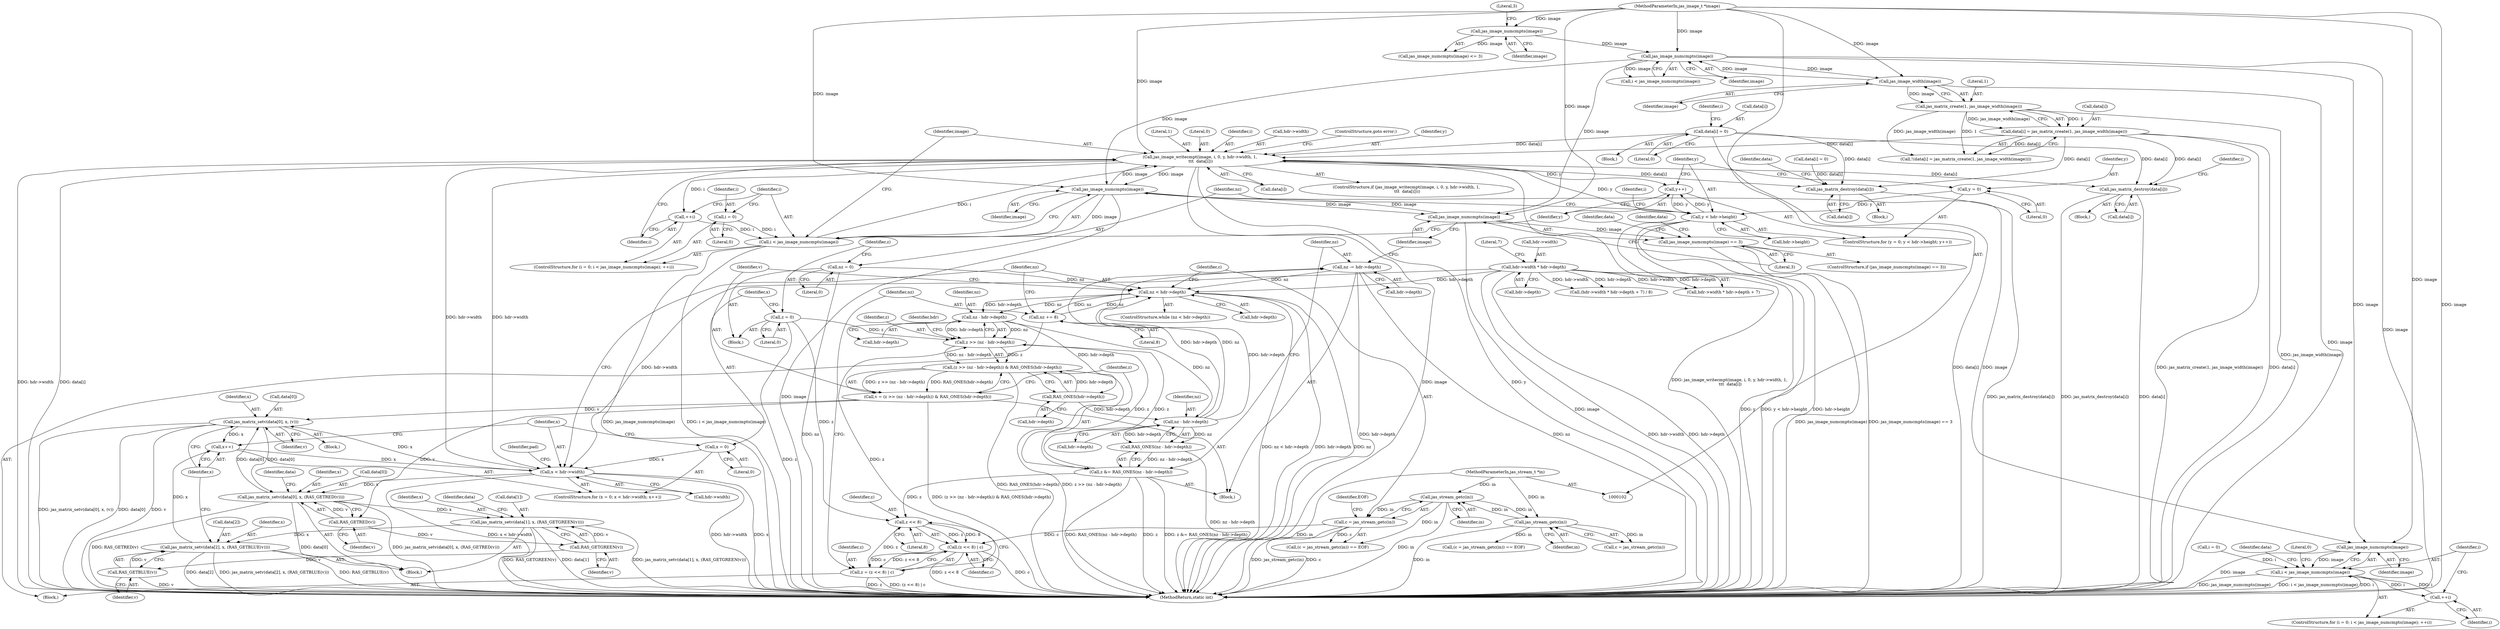 digraph "0_jasper_411a4068f8c464e883358bf403a3e25158863823_0@API" {
"1000321" [label="(Call,jas_image_writecmpt(image, i, 0, y, hdr->width, 1,\n \t\t\t  data[i]))"];
"1000315" [label="(Call,jas_image_numcmpts(image))"];
"1000264" [label="(Call,jas_image_numcmpts(image))"];
"1000146" [label="(Call,jas_image_numcmpts(image))"];
"1000159" [label="(Call,jas_image_width(image))"];
"1000106" [label="(MethodParameterIn,jas_image_t *image)"];
"1000122" [label="(Call,jas_image_numcmpts(image))"];
"1000321" [label="(Call,jas_image_writecmpt(image, i, 0, y, hdr->width, 1,\n \t\t\t  data[i]))"];
"1000313" [label="(Call,i < jas_image_numcmpts(image))"];
"1000317" [label="(Call,++i)"];
"1000310" [label="(Call,i = 0)"];
"1000183" [label="(Call,y < hdr->height)"];
"1000188" [label="(Call,y++)"];
"1000180" [label="(Call,y = 0)"];
"1000201" [label="(Call,x < hdr->width)"];
"1000206" [label="(Call,x++)"];
"1000282" [label="(Call,jas_matrix_setv(data[2], x, (RAS_GETBLUE(v))))"];
"1000275" [label="(Call,jas_matrix_setv(data[1], x, (RAS_GETGREEN(v))))"];
"1000268" [label="(Call,jas_matrix_setv(data[0], x, (RAS_GETRED(v))))"];
"1000291" [label="(Call,jas_matrix_setv(data[0], x, (v)))"];
"1000235" [label="(Call,v = (z >> (nz - hdr->depth)) & RAS_ONES(hdr->depth))"];
"1000237" [label="(Call,(z >> (nz - hdr->depth)) & RAS_ONES(hdr->depth))"];
"1000238" [label="(Call,z >> (nz - hdr->depth))"];
"1000225" [label="(Call,z = (z << 8) | c)"];
"1000227" [label="(Call,(z << 8) | c)"];
"1000228" [label="(Call,z << 8)"];
"1000194" [label="(Call,z = 0)"];
"1000249" [label="(Call,z &= RAS_ONES(nz - hdr->depth))"];
"1000251" [label="(Call,RAS_ONES(nz - hdr->depth))"];
"1000252" [label="(Call,nz - hdr->depth)"];
"1000240" [label="(Call,nz - hdr->depth)"];
"1000210" [label="(Call,nz < hdr->depth)"];
"1000232" [label="(Call,nz += 8)"];
"1000257" [label="(Call,nz -= hdr->depth)"];
"1000191" [label="(Call,nz = 0)"];
"1000170" [label="(Call,hdr->width * hdr->depth)"];
"1000245" [label="(Call,RAS_ONES(hdr->depth))"];
"1000218" [label="(Call,c = jas_stream_getc(in))"];
"1000220" [label="(Call,jas_stream_getc(in))"];
"1000304" [label="(Call,jas_stream_getc(in))"];
"1000103" [label="(MethodParameterIn,jas_stream_t *in)"];
"1000273" [label="(Call,RAS_GETRED(v))"];
"1000280" [label="(Call,RAS_GETGREEN(v))"];
"1000287" [label="(Call,RAS_GETBLUE(v))"];
"1000198" [label="(Call,x = 0)"];
"1000153" [label="(Call,data[i] = jas_matrix_create(1, jas_image_width(image)))"];
"1000157" [label="(Call,jas_matrix_create(1, jas_image_width(image)))"];
"1000135" [label="(Call,data[i] = 0)"];
"1000263" [label="(Call,jas_image_numcmpts(image) == 3)"];
"1000341" [label="(Call,jas_image_numcmpts(image))"];
"1000339" [label="(Call,i < jas_image_numcmpts(image))"];
"1000343" [label="(Call,++i)"];
"1000346" [label="(Call,jas_matrix_destroy(data[i]))"];
"1000373" [label="(Call,jas_matrix_destroy(data[i]))"];
"1000283" [label="(Call,data[2])"];
"1000227" [label="(Call,(z << 8) | c)"];
"1000133" [label="(Identifier,i)"];
"1000124" [label="(Literal,3)"];
"1000177" [label="(Literal,7)"];
"1000241" [label="(Identifier,nz)"];
"1000226" [label="(Identifier,z)"];
"1000275" [label="(Call,jas_matrix_setv(data[1], x, (RAS_GETGREEN(v))))"];
"1000279" [label="(Identifier,x)"];
"1000277" [label="(Identifier,data)"];
"1000134" [label="(Block,)"];
"1000252" [label="(Call,nz - hdr->depth)"];
"1000203" [label="(Call,hdr->width)"];
"1000264" [label="(Call,jas_image_numcmpts(image))"];
"1000257" [label="(Call,nz -= hdr->depth)"];
"1000335" [label="(ControlStructure,for (i = 0; i < jas_image_numcmpts(image); ++i))"];
"1000250" [label="(Identifier,z)"];
"1000272" [label="(Identifier,x)"];
"1000183" [label="(Call,y < hdr->height)"];
"1000201" [label="(Call,x < hdr->width)"];
"1000302" [label="(Call,c = jas_stream_getc(in))"];
"1000233" [label="(Identifier,nz)"];
"1000301" [label="(Call,(c = jas_stream_getc(in)) == EOF)"];
"1000135" [label="(Call,data[i] = 0)"];
"1000139" [label="(Literal,0)"];
"1000298" [label="(Identifier,pad)"];
"1000180" [label="(Call,y = 0)"];
"1000312" [label="(Literal,0)"];
"1000268" [label="(Call,jas_matrix_setv(data[0], x, (RAS_GETRED(v))))"];
"1000325" [label="(Identifier,y)"];
"1000225" [label="(Call,z = (z << 8) | c)"];
"1000188" [label="(Call,y++)"];
"1000246" [label="(Call,hdr->depth)"];
"1000179" [label="(ControlStructure,for (y = 0; y < hdr->height; y++))"];
"1000322" [label="(Identifier,image)"];
"1000181" [label="(Identifier,y)"];
"1000316" [label="(Identifier,image)"];
"1000222" [label="(Identifier,EOF)"];
"1000270" [label="(Identifier,data)"];
"1000185" [label="(Call,hdr->height)"];
"1000339" [label="(Call,i < jas_image_numcmpts(image))"];
"1000199" [label="(Identifier,x)"];
"1000209" [label="(ControlStructure,while (nz < hdr->depth))"];
"1000258" [label="(Identifier,nz)"];
"1000330" [label="(Call,data[i])"];
"1000194" [label="(Call,z = 0)"];
"1000336" [label="(Call,i = 0)"];
"1000265" [label="(Identifier,image)"];
"1000366" [label="(Identifier,i)"];
"1000329" [label="(Literal,1)"];
"1000168" [label="(Call,(hdr->width * hdr->depth + 7) / 8)"];
"1000324" [label="(Literal,0)"];
"1000123" [label="(Identifier,image)"];
"1000286" [label="(Identifier,x)"];
"1000152" [label="(Call,!(data[i] = jas_matrix_create(1, jas_image_width(image))))"];
"1000253" [label="(Identifier,nz)"];
"1000212" [label="(Call,hdr->depth)"];
"1000230" [label="(Literal,8)"];
"1000159" [label="(Call,jas_image_width(image))"];
"1000198" [label="(Call,x = 0)"];
"1000191" [label="(Call,nz = 0)"];
"1000217" [label="(Call,(c = jas_stream_getc(in)) == EOF)"];
"1000157" [label="(Call,jas_matrix_create(1, jas_image_width(image)))"];
"1000341" [label="(Call,jas_image_numcmpts(image))"];
"1000144" [label="(Call,i < jas_image_numcmpts(image))"];
"1000229" [label="(Identifier,z)"];
"1000345" [label="(Block,)"];
"1000259" [label="(Call,hdr->depth)"];
"1000189" [label="(Identifier,y)"];
"1000235" [label="(Call,v = (z >> (nz - hdr->depth)) & RAS_ONES(hdr->depth))"];
"1000323" [label="(Identifier,i)"];
"1000326" [label="(Call,hdr->width)"];
"1000284" [label="(Identifier,data)"];
"1000245" [label="(Call,RAS_ONES(hdr->depth))"];
"1000282" [label="(Call,jas_matrix_setv(data[2], x, (RAS_GETBLUE(v))))"];
"1000242" [label="(Call,hdr->depth)"];
"1000352" [label="(Identifier,data)"];
"1000228" [label="(Call,z << 8)"];
"1000153" [label="(Call,data[i] = jas_matrix_create(1, jas_image_width(image)))"];
"1000350" [label="(Call,data[i] = 0)"];
"1000287" [label="(Call,RAS_GETBLUE(v))"];
"1000232" [label="(Call,nz += 8)"];
"1000154" [label="(Call,data[i])"];
"1000334" [label="(ControlStructure,goto error;)"];
"1000305" [label="(Identifier,in)"];
"1000169" [label="(Call,hdr->width * hdr->depth + 7)"];
"1000263" [label="(Call,jas_image_numcmpts(image) == 3)"];
"1000190" [label="(Block,)"];
"1000267" [label="(Block,)"];
"1000254" [label="(Call,hdr->depth)"];
"1000291" [label="(Call,jas_matrix_setv(data[0], x, (v)))"];
"1000200" [label="(Literal,0)"];
"1000184" [label="(Identifier,y)"];
"1000309" [label="(ControlStructure,for (i = 0; i < jas_image_numcmpts(image); ++i))"];
"1000195" [label="(Identifier,z)"];
"1000342" [label="(Identifier,image)"];
"1000343" [label="(Call,++i)"];
"1000314" [label="(Identifier,i)"];
"1000380" [label="(MethodReturn,static int)"];
"1000337" [label="(Identifier,i)"];
"1000292" [label="(Call,data[0])"];
"1000269" [label="(Call,data[0])"];
"1000315" [label="(Call,jas_image_numcmpts(image))"];
"1000266" [label="(Literal,3)"];
"1000211" [label="(Identifier,nz)"];
"1000240" [label="(Call,nz - hdr->depth)"];
"1000234" [label="(Literal,8)"];
"1000344" [label="(Identifier,i)"];
"1000197" [label="(ControlStructure,for (x = 0; x < hdr->width; x++))"];
"1000374" [label="(Call,data[i])"];
"1000318" [label="(Identifier,i)"];
"1000170" [label="(Call,hdr->width * hdr->depth)"];
"1000146" [label="(Call,jas_image_numcmpts(image))"];
"1000121" [label="(Call,jas_image_numcmpts(image) <= 3)"];
"1000290" [label="(Block,)"];
"1000346" [label="(Call,jas_matrix_destroy(data[i]))"];
"1000196" [label="(Literal,0)"];
"1000158" [label="(Literal,1)"];
"1000238" [label="(Call,z >> (nz - hdr->depth))"];
"1000293" [label="(Identifier,data)"];
"1000304" [label="(Call,jas_stream_getc(in))"];
"1000122" [label="(Call,jas_image_numcmpts(image))"];
"1000147" [label="(Identifier,image)"];
"1000193" [label="(Literal,0)"];
"1000276" [label="(Call,data[1])"];
"1000207" [label="(Identifier,x)"];
"1000320" [label="(ControlStructure,if (jas_image_writecmpt(image, i, 0, y, hdr->width, 1,\n \t\t\t  data[i])))"];
"1000262" [label="(ControlStructure,if (jas_image_numcmpts(image) == 3))"];
"1000347" [label="(Call,data[i])"];
"1000288" [label="(Identifier,v)"];
"1000192" [label="(Identifier,nz)"];
"1000239" [label="(Identifier,z)"];
"1000280" [label="(Call,RAS_GETGREEN(v))"];
"1000348" [label="(Identifier,data)"];
"1000321" [label="(Call,jas_image_writecmpt(image, i, 0, y, hdr->width, 1,\n \t\t\t  data[i]))"];
"1000372" [label="(Block,)"];
"1000220" [label="(Call,jas_stream_getc(in))"];
"1000313" [label="(Call,i < jas_image_numcmpts(image))"];
"1000218" [label="(Call,c = jas_stream_getc(in))"];
"1000210" [label="(Call,nz < hdr->depth)"];
"1000295" [label="(Identifier,x)"];
"1000296" [label="(Identifier,v)"];
"1000247" [label="(Identifier,hdr)"];
"1000182" [label="(Literal,0)"];
"1000174" [label="(Call,hdr->depth)"];
"1000251" [label="(Call,RAS_ONES(nz - hdr->depth))"];
"1000219" [label="(Identifier,c)"];
"1000171" [label="(Call,hdr->width)"];
"1000311" [label="(Identifier,i)"];
"1000281" [label="(Identifier,v)"];
"1000236" [label="(Identifier,v)"];
"1000249" [label="(Call,z &= RAS_ONES(nz - hdr->depth))"];
"1000103" [label="(MethodParameterIn,jas_stream_t *in)"];
"1000106" [label="(MethodParameterIn,jas_image_t *image)"];
"1000273" [label="(Call,RAS_GETRED(v))"];
"1000356" [label="(Literal,0)"];
"1000231" [label="(Identifier,c)"];
"1000221" [label="(Identifier,in)"];
"1000373" [label="(Call,jas_matrix_destroy(data[i]))"];
"1000215" [label="(Block,)"];
"1000237" [label="(Call,(z >> (nz - hdr->depth)) & RAS_ONES(hdr->depth))"];
"1000206" [label="(Call,x++)"];
"1000340" [label="(Identifier,i)"];
"1000317" [label="(Call,++i)"];
"1000208" [label="(Block,)"];
"1000160" [label="(Identifier,image)"];
"1000202" [label="(Identifier,x)"];
"1000274" [label="(Identifier,v)"];
"1000310" [label="(Call,i = 0)"];
"1000136" [label="(Call,data[i])"];
"1000321" -> "1000320"  [label="AST: "];
"1000321" -> "1000330"  [label="CFG: "];
"1000322" -> "1000321"  [label="AST: "];
"1000323" -> "1000321"  [label="AST: "];
"1000324" -> "1000321"  [label="AST: "];
"1000325" -> "1000321"  [label="AST: "];
"1000326" -> "1000321"  [label="AST: "];
"1000329" -> "1000321"  [label="AST: "];
"1000330" -> "1000321"  [label="AST: "];
"1000334" -> "1000321"  [label="CFG: "];
"1000318" -> "1000321"  [label="CFG: "];
"1000321" -> "1000380"  [label="DDG: hdr->width"];
"1000321" -> "1000380"  [label="DDG: data[i]"];
"1000321" -> "1000380"  [label="DDG: image"];
"1000321" -> "1000380"  [label="DDG: y"];
"1000321" -> "1000380"  [label="DDG: jas_image_writecmpt(image, i, 0, y, hdr->width, 1,\n \t\t\t  data[i])"];
"1000321" -> "1000188"  [label="DDG: y"];
"1000321" -> "1000201"  [label="DDG: hdr->width"];
"1000321" -> "1000315"  [label="DDG: image"];
"1000321" -> "1000317"  [label="DDG: i"];
"1000315" -> "1000321"  [label="DDG: image"];
"1000106" -> "1000321"  [label="DDG: image"];
"1000313" -> "1000321"  [label="DDG: i"];
"1000183" -> "1000321"  [label="DDG: y"];
"1000201" -> "1000321"  [label="DDG: hdr->width"];
"1000153" -> "1000321"  [label="DDG: data[i]"];
"1000135" -> "1000321"  [label="DDG: data[i]"];
"1000321" -> "1000346"  [label="DDG: data[i]"];
"1000321" -> "1000373"  [label="DDG: data[i]"];
"1000315" -> "1000313"  [label="AST: "];
"1000315" -> "1000316"  [label="CFG: "];
"1000316" -> "1000315"  [label="AST: "];
"1000313" -> "1000315"  [label="CFG: "];
"1000315" -> "1000380"  [label="DDG: image"];
"1000315" -> "1000264"  [label="DDG: image"];
"1000315" -> "1000313"  [label="DDG: image"];
"1000264" -> "1000315"  [label="DDG: image"];
"1000146" -> "1000315"  [label="DDG: image"];
"1000106" -> "1000315"  [label="DDG: image"];
"1000315" -> "1000341"  [label="DDG: image"];
"1000264" -> "1000263"  [label="AST: "];
"1000264" -> "1000265"  [label="CFG: "];
"1000265" -> "1000264"  [label="AST: "];
"1000266" -> "1000264"  [label="CFG: "];
"1000264" -> "1000380"  [label="DDG: image"];
"1000264" -> "1000263"  [label="DDG: image"];
"1000146" -> "1000264"  [label="DDG: image"];
"1000106" -> "1000264"  [label="DDG: image"];
"1000146" -> "1000144"  [label="AST: "];
"1000146" -> "1000147"  [label="CFG: "];
"1000147" -> "1000146"  [label="AST: "];
"1000144" -> "1000146"  [label="CFG: "];
"1000146" -> "1000380"  [label="DDG: image"];
"1000146" -> "1000144"  [label="DDG: image"];
"1000159" -> "1000146"  [label="DDG: image"];
"1000122" -> "1000146"  [label="DDG: image"];
"1000106" -> "1000146"  [label="DDG: image"];
"1000146" -> "1000159"  [label="DDG: image"];
"1000146" -> "1000341"  [label="DDG: image"];
"1000159" -> "1000157"  [label="AST: "];
"1000159" -> "1000160"  [label="CFG: "];
"1000160" -> "1000159"  [label="AST: "];
"1000157" -> "1000159"  [label="CFG: "];
"1000159" -> "1000380"  [label="DDG: image"];
"1000159" -> "1000157"  [label="DDG: image"];
"1000106" -> "1000159"  [label="DDG: image"];
"1000106" -> "1000102"  [label="AST: "];
"1000106" -> "1000380"  [label="DDG: image"];
"1000106" -> "1000122"  [label="DDG: image"];
"1000106" -> "1000341"  [label="DDG: image"];
"1000122" -> "1000121"  [label="AST: "];
"1000122" -> "1000123"  [label="CFG: "];
"1000123" -> "1000122"  [label="AST: "];
"1000124" -> "1000122"  [label="CFG: "];
"1000122" -> "1000121"  [label="DDG: image"];
"1000313" -> "1000309"  [label="AST: "];
"1000314" -> "1000313"  [label="AST: "];
"1000322" -> "1000313"  [label="CFG: "];
"1000189" -> "1000313"  [label="CFG: "];
"1000313" -> "1000380"  [label="DDG: jas_image_numcmpts(image)"];
"1000313" -> "1000380"  [label="DDG: i < jas_image_numcmpts(image)"];
"1000317" -> "1000313"  [label="DDG: i"];
"1000310" -> "1000313"  [label="DDG: i"];
"1000317" -> "1000309"  [label="AST: "];
"1000317" -> "1000318"  [label="CFG: "];
"1000318" -> "1000317"  [label="AST: "];
"1000314" -> "1000317"  [label="CFG: "];
"1000310" -> "1000309"  [label="AST: "];
"1000310" -> "1000312"  [label="CFG: "];
"1000311" -> "1000310"  [label="AST: "];
"1000312" -> "1000310"  [label="AST: "];
"1000314" -> "1000310"  [label="CFG: "];
"1000183" -> "1000179"  [label="AST: "];
"1000183" -> "1000185"  [label="CFG: "];
"1000184" -> "1000183"  [label="AST: "];
"1000185" -> "1000183"  [label="AST: "];
"1000192" -> "1000183"  [label="CFG: "];
"1000337" -> "1000183"  [label="CFG: "];
"1000183" -> "1000380"  [label="DDG: hdr->height"];
"1000183" -> "1000380"  [label="DDG: y"];
"1000183" -> "1000380"  [label="DDG: y < hdr->height"];
"1000188" -> "1000183"  [label="DDG: y"];
"1000180" -> "1000183"  [label="DDG: y"];
"1000183" -> "1000188"  [label="DDG: y"];
"1000188" -> "1000179"  [label="AST: "];
"1000188" -> "1000189"  [label="CFG: "];
"1000189" -> "1000188"  [label="AST: "];
"1000184" -> "1000188"  [label="CFG: "];
"1000180" -> "1000179"  [label="AST: "];
"1000180" -> "1000182"  [label="CFG: "];
"1000181" -> "1000180"  [label="AST: "];
"1000182" -> "1000180"  [label="AST: "];
"1000184" -> "1000180"  [label="CFG: "];
"1000201" -> "1000197"  [label="AST: "];
"1000201" -> "1000203"  [label="CFG: "];
"1000202" -> "1000201"  [label="AST: "];
"1000203" -> "1000201"  [label="AST: "];
"1000211" -> "1000201"  [label="CFG: "];
"1000298" -> "1000201"  [label="CFG: "];
"1000201" -> "1000380"  [label="DDG: x < hdr->width"];
"1000201" -> "1000380"  [label="DDG: hdr->width"];
"1000201" -> "1000380"  [label="DDG: x"];
"1000206" -> "1000201"  [label="DDG: x"];
"1000198" -> "1000201"  [label="DDG: x"];
"1000170" -> "1000201"  [label="DDG: hdr->width"];
"1000201" -> "1000268"  [label="DDG: x"];
"1000201" -> "1000291"  [label="DDG: x"];
"1000206" -> "1000197"  [label="AST: "];
"1000206" -> "1000207"  [label="CFG: "];
"1000207" -> "1000206"  [label="AST: "];
"1000202" -> "1000206"  [label="CFG: "];
"1000282" -> "1000206"  [label="DDG: x"];
"1000291" -> "1000206"  [label="DDG: x"];
"1000282" -> "1000267"  [label="AST: "];
"1000282" -> "1000287"  [label="CFG: "];
"1000283" -> "1000282"  [label="AST: "];
"1000286" -> "1000282"  [label="AST: "];
"1000287" -> "1000282"  [label="AST: "];
"1000207" -> "1000282"  [label="CFG: "];
"1000282" -> "1000380"  [label="DDG: jas_matrix_setv(data[2], x, (RAS_GETBLUE(v)))"];
"1000282" -> "1000380"  [label="DDG: RAS_GETBLUE(v)"];
"1000282" -> "1000380"  [label="DDG: data[2]"];
"1000275" -> "1000282"  [label="DDG: x"];
"1000287" -> "1000282"  [label="DDG: v"];
"1000275" -> "1000267"  [label="AST: "];
"1000275" -> "1000280"  [label="CFG: "];
"1000276" -> "1000275"  [label="AST: "];
"1000279" -> "1000275"  [label="AST: "];
"1000280" -> "1000275"  [label="AST: "];
"1000284" -> "1000275"  [label="CFG: "];
"1000275" -> "1000380"  [label="DDG: jas_matrix_setv(data[1], x, (RAS_GETGREEN(v)))"];
"1000275" -> "1000380"  [label="DDG: RAS_GETGREEN(v)"];
"1000275" -> "1000380"  [label="DDG: data[1]"];
"1000268" -> "1000275"  [label="DDG: x"];
"1000280" -> "1000275"  [label="DDG: v"];
"1000268" -> "1000267"  [label="AST: "];
"1000268" -> "1000273"  [label="CFG: "];
"1000269" -> "1000268"  [label="AST: "];
"1000272" -> "1000268"  [label="AST: "];
"1000273" -> "1000268"  [label="AST: "];
"1000277" -> "1000268"  [label="CFG: "];
"1000268" -> "1000380"  [label="DDG: data[0]"];
"1000268" -> "1000380"  [label="DDG: jas_matrix_setv(data[0], x, (RAS_GETRED(v)))"];
"1000268" -> "1000380"  [label="DDG: RAS_GETRED(v)"];
"1000291" -> "1000268"  [label="DDG: data[0]"];
"1000273" -> "1000268"  [label="DDG: v"];
"1000268" -> "1000291"  [label="DDG: data[0]"];
"1000291" -> "1000290"  [label="AST: "];
"1000291" -> "1000296"  [label="CFG: "];
"1000292" -> "1000291"  [label="AST: "];
"1000295" -> "1000291"  [label="AST: "];
"1000296" -> "1000291"  [label="AST: "];
"1000207" -> "1000291"  [label="CFG: "];
"1000291" -> "1000380"  [label="DDG: jas_matrix_setv(data[0], x, (v))"];
"1000291" -> "1000380"  [label="DDG: data[0]"];
"1000291" -> "1000380"  [label="DDG: v"];
"1000235" -> "1000291"  [label="DDG: v"];
"1000235" -> "1000208"  [label="AST: "];
"1000235" -> "1000237"  [label="CFG: "];
"1000236" -> "1000235"  [label="AST: "];
"1000237" -> "1000235"  [label="AST: "];
"1000250" -> "1000235"  [label="CFG: "];
"1000235" -> "1000380"  [label="DDG: (z >> (nz - hdr->depth)) & RAS_ONES(hdr->depth)"];
"1000237" -> "1000235"  [label="DDG: z >> (nz - hdr->depth)"];
"1000237" -> "1000235"  [label="DDG: RAS_ONES(hdr->depth)"];
"1000235" -> "1000273"  [label="DDG: v"];
"1000237" -> "1000245"  [label="CFG: "];
"1000238" -> "1000237"  [label="AST: "];
"1000245" -> "1000237"  [label="AST: "];
"1000237" -> "1000380"  [label="DDG: RAS_ONES(hdr->depth)"];
"1000237" -> "1000380"  [label="DDG: z >> (nz - hdr->depth)"];
"1000238" -> "1000237"  [label="DDG: z"];
"1000238" -> "1000237"  [label="DDG: nz - hdr->depth"];
"1000245" -> "1000237"  [label="DDG: hdr->depth"];
"1000238" -> "1000240"  [label="CFG: "];
"1000239" -> "1000238"  [label="AST: "];
"1000240" -> "1000238"  [label="AST: "];
"1000247" -> "1000238"  [label="CFG: "];
"1000225" -> "1000238"  [label="DDG: z"];
"1000194" -> "1000238"  [label="DDG: z"];
"1000249" -> "1000238"  [label="DDG: z"];
"1000240" -> "1000238"  [label="DDG: nz"];
"1000240" -> "1000238"  [label="DDG: hdr->depth"];
"1000238" -> "1000249"  [label="DDG: z"];
"1000225" -> "1000215"  [label="AST: "];
"1000225" -> "1000227"  [label="CFG: "];
"1000226" -> "1000225"  [label="AST: "];
"1000227" -> "1000225"  [label="AST: "];
"1000233" -> "1000225"  [label="CFG: "];
"1000225" -> "1000380"  [label="DDG: (z << 8) | c"];
"1000225" -> "1000380"  [label="DDG: z"];
"1000227" -> "1000225"  [label="DDG: z << 8"];
"1000227" -> "1000225"  [label="DDG: c"];
"1000225" -> "1000228"  [label="DDG: z"];
"1000227" -> "1000231"  [label="CFG: "];
"1000228" -> "1000227"  [label="AST: "];
"1000231" -> "1000227"  [label="AST: "];
"1000227" -> "1000380"  [label="DDG: z << 8"];
"1000227" -> "1000380"  [label="DDG: c"];
"1000228" -> "1000227"  [label="DDG: z"];
"1000228" -> "1000227"  [label="DDG: 8"];
"1000218" -> "1000227"  [label="DDG: c"];
"1000228" -> "1000230"  [label="CFG: "];
"1000229" -> "1000228"  [label="AST: "];
"1000230" -> "1000228"  [label="AST: "];
"1000231" -> "1000228"  [label="CFG: "];
"1000194" -> "1000228"  [label="DDG: z"];
"1000249" -> "1000228"  [label="DDG: z"];
"1000194" -> "1000190"  [label="AST: "];
"1000194" -> "1000196"  [label="CFG: "];
"1000195" -> "1000194"  [label="AST: "];
"1000196" -> "1000194"  [label="AST: "];
"1000199" -> "1000194"  [label="CFG: "];
"1000194" -> "1000380"  [label="DDG: z"];
"1000249" -> "1000208"  [label="AST: "];
"1000249" -> "1000251"  [label="CFG: "];
"1000250" -> "1000249"  [label="AST: "];
"1000251" -> "1000249"  [label="AST: "];
"1000258" -> "1000249"  [label="CFG: "];
"1000249" -> "1000380"  [label="DDG: RAS_ONES(nz - hdr->depth)"];
"1000249" -> "1000380"  [label="DDG: z"];
"1000249" -> "1000380"  [label="DDG: z &= RAS_ONES(nz - hdr->depth)"];
"1000251" -> "1000249"  [label="DDG: nz - hdr->depth"];
"1000251" -> "1000252"  [label="CFG: "];
"1000252" -> "1000251"  [label="AST: "];
"1000251" -> "1000380"  [label="DDG: nz - hdr->depth"];
"1000252" -> "1000251"  [label="DDG: nz"];
"1000252" -> "1000251"  [label="DDG: hdr->depth"];
"1000252" -> "1000254"  [label="CFG: "];
"1000253" -> "1000252"  [label="AST: "];
"1000254" -> "1000252"  [label="AST: "];
"1000252" -> "1000210"  [label="DDG: hdr->depth"];
"1000240" -> "1000252"  [label="DDG: nz"];
"1000245" -> "1000252"  [label="DDG: hdr->depth"];
"1000252" -> "1000257"  [label="DDG: hdr->depth"];
"1000252" -> "1000257"  [label="DDG: nz"];
"1000240" -> "1000242"  [label="CFG: "];
"1000241" -> "1000240"  [label="AST: "];
"1000242" -> "1000240"  [label="AST: "];
"1000210" -> "1000240"  [label="DDG: nz"];
"1000210" -> "1000240"  [label="DDG: hdr->depth"];
"1000240" -> "1000245"  [label="DDG: hdr->depth"];
"1000210" -> "1000209"  [label="AST: "];
"1000210" -> "1000212"  [label="CFG: "];
"1000211" -> "1000210"  [label="AST: "];
"1000212" -> "1000210"  [label="AST: "];
"1000219" -> "1000210"  [label="CFG: "];
"1000236" -> "1000210"  [label="CFG: "];
"1000210" -> "1000380"  [label="DDG: nz < hdr->depth"];
"1000210" -> "1000380"  [label="DDG: hdr->depth"];
"1000210" -> "1000380"  [label="DDG: nz"];
"1000232" -> "1000210"  [label="DDG: nz"];
"1000257" -> "1000210"  [label="DDG: nz"];
"1000191" -> "1000210"  [label="DDG: nz"];
"1000170" -> "1000210"  [label="DDG: hdr->depth"];
"1000210" -> "1000232"  [label="DDG: nz"];
"1000232" -> "1000215"  [label="AST: "];
"1000232" -> "1000234"  [label="CFG: "];
"1000233" -> "1000232"  [label="AST: "];
"1000234" -> "1000232"  [label="AST: "];
"1000211" -> "1000232"  [label="CFG: "];
"1000257" -> "1000208"  [label="AST: "];
"1000257" -> "1000259"  [label="CFG: "];
"1000258" -> "1000257"  [label="AST: "];
"1000259" -> "1000257"  [label="AST: "];
"1000265" -> "1000257"  [label="CFG: "];
"1000257" -> "1000380"  [label="DDG: hdr->depth"];
"1000257" -> "1000380"  [label="DDG: nz"];
"1000191" -> "1000190"  [label="AST: "];
"1000191" -> "1000193"  [label="CFG: "];
"1000192" -> "1000191"  [label="AST: "];
"1000193" -> "1000191"  [label="AST: "];
"1000195" -> "1000191"  [label="CFG: "];
"1000191" -> "1000380"  [label="DDG: nz"];
"1000170" -> "1000169"  [label="AST: "];
"1000170" -> "1000174"  [label="CFG: "];
"1000171" -> "1000170"  [label="AST: "];
"1000174" -> "1000170"  [label="AST: "];
"1000177" -> "1000170"  [label="CFG: "];
"1000170" -> "1000380"  [label="DDG: hdr->width"];
"1000170" -> "1000380"  [label="DDG: hdr->depth"];
"1000170" -> "1000168"  [label="DDG: hdr->width"];
"1000170" -> "1000168"  [label="DDG: hdr->depth"];
"1000170" -> "1000169"  [label="DDG: hdr->width"];
"1000170" -> "1000169"  [label="DDG: hdr->depth"];
"1000245" -> "1000246"  [label="CFG: "];
"1000246" -> "1000245"  [label="AST: "];
"1000218" -> "1000217"  [label="AST: "];
"1000218" -> "1000220"  [label="CFG: "];
"1000219" -> "1000218"  [label="AST: "];
"1000220" -> "1000218"  [label="AST: "];
"1000222" -> "1000218"  [label="CFG: "];
"1000218" -> "1000380"  [label="DDG: c"];
"1000218" -> "1000380"  [label="DDG: jas_stream_getc(in)"];
"1000218" -> "1000217"  [label="DDG: c"];
"1000220" -> "1000218"  [label="DDG: in"];
"1000220" -> "1000221"  [label="CFG: "];
"1000221" -> "1000220"  [label="AST: "];
"1000220" -> "1000380"  [label="DDG: in"];
"1000220" -> "1000217"  [label="DDG: in"];
"1000304" -> "1000220"  [label="DDG: in"];
"1000103" -> "1000220"  [label="DDG: in"];
"1000220" -> "1000304"  [label="DDG: in"];
"1000304" -> "1000302"  [label="AST: "];
"1000304" -> "1000305"  [label="CFG: "];
"1000305" -> "1000304"  [label="AST: "];
"1000302" -> "1000304"  [label="CFG: "];
"1000304" -> "1000380"  [label="DDG: in"];
"1000304" -> "1000301"  [label="DDG: in"];
"1000304" -> "1000302"  [label="DDG: in"];
"1000103" -> "1000304"  [label="DDG: in"];
"1000103" -> "1000102"  [label="AST: "];
"1000103" -> "1000380"  [label="DDG: in"];
"1000273" -> "1000274"  [label="CFG: "];
"1000274" -> "1000273"  [label="AST: "];
"1000273" -> "1000280"  [label="DDG: v"];
"1000280" -> "1000281"  [label="CFG: "];
"1000281" -> "1000280"  [label="AST: "];
"1000280" -> "1000287"  [label="DDG: v"];
"1000287" -> "1000288"  [label="CFG: "];
"1000288" -> "1000287"  [label="AST: "];
"1000287" -> "1000380"  [label="DDG: v"];
"1000198" -> "1000197"  [label="AST: "];
"1000198" -> "1000200"  [label="CFG: "];
"1000199" -> "1000198"  [label="AST: "];
"1000200" -> "1000198"  [label="AST: "];
"1000202" -> "1000198"  [label="CFG: "];
"1000153" -> "1000152"  [label="AST: "];
"1000153" -> "1000157"  [label="CFG: "];
"1000154" -> "1000153"  [label="AST: "];
"1000157" -> "1000153"  [label="AST: "];
"1000152" -> "1000153"  [label="CFG: "];
"1000153" -> "1000380"  [label="DDG: jas_matrix_create(1, jas_image_width(image))"];
"1000153" -> "1000380"  [label="DDG: data[i]"];
"1000153" -> "1000152"  [label="DDG: data[i]"];
"1000157" -> "1000153"  [label="DDG: 1"];
"1000157" -> "1000153"  [label="DDG: jas_image_width(image)"];
"1000153" -> "1000346"  [label="DDG: data[i]"];
"1000153" -> "1000373"  [label="DDG: data[i]"];
"1000158" -> "1000157"  [label="AST: "];
"1000157" -> "1000380"  [label="DDG: jas_image_width(image)"];
"1000157" -> "1000152"  [label="DDG: 1"];
"1000157" -> "1000152"  [label="DDG: jas_image_width(image)"];
"1000135" -> "1000134"  [label="AST: "];
"1000135" -> "1000139"  [label="CFG: "];
"1000136" -> "1000135"  [label="AST: "];
"1000139" -> "1000135"  [label="AST: "];
"1000133" -> "1000135"  [label="CFG: "];
"1000135" -> "1000380"  [label="DDG: data[i]"];
"1000135" -> "1000346"  [label="DDG: data[i]"];
"1000135" -> "1000373"  [label="DDG: data[i]"];
"1000263" -> "1000262"  [label="AST: "];
"1000263" -> "1000266"  [label="CFG: "];
"1000266" -> "1000263"  [label="AST: "];
"1000270" -> "1000263"  [label="CFG: "];
"1000293" -> "1000263"  [label="CFG: "];
"1000263" -> "1000380"  [label="DDG: jas_image_numcmpts(image) == 3"];
"1000263" -> "1000380"  [label="DDG: jas_image_numcmpts(image)"];
"1000341" -> "1000339"  [label="AST: "];
"1000341" -> "1000342"  [label="CFG: "];
"1000342" -> "1000341"  [label="AST: "];
"1000339" -> "1000341"  [label="CFG: "];
"1000341" -> "1000380"  [label="DDG: image"];
"1000341" -> "1000339"  [label="DDG: image"];
"1000339" -> "1000335"  [label="AST: "];
"1000340" -> "1000339"  [label="AST: "];
"1000348" -> "1000339"  [label="CFG: "];
"1000356" -> "1000339"  [label="CFG: "];
"1000339" -> "1000380"  [label="DDG: i < jas_image_numcmpts(image)"];
"1000339" -> "1000380"  [label="DDG: i"];
"1000339" -> "1000380"  [label="DDG: jas_image_numcmpts(image)"];
"1000343" -> "1000339"  [label="DDG: i"];
"1000336" -> "1000339"  [label="DDG: i"];
"1000339" -> "1000343"  [label="DDG: i"];
"1000343" -> "1000335"  [label="AST: "];
"1000343" -> "1000344"  [label="CFG: "];
"1000344" -> "1000343"  [label="AST: "];
"1000340" -> "1000343"  [label="CFG: "];
"1000346" -> "1000345"  [label="AST: "];
"1000346" -> "1000347"  [label="CFG: "];
"1000347" -> "1000346"  [label="AST: "];
"1000352" -> "1000346"  [label="CFG: "];
"1000346" -> "1000380"  [label="DDG: jas_matrix_destroy(data[i])"];
"1000350" -> "1000346"  [label="DDG: data[i]"];
"1000373" -> "1000372"  [label="AST: "];
"1000373" -> "1000374"  [label="CFG: "];
"1000374" -> "1000373"  [label="AST: "];
"1000366" -> "1000373"  [label="CFG: "];
"1000373" -> "1000380"  [label="DDG: jas_matrix_destroy(data[i])"];
"1000373" -> "1000380"  [label="DDG: data[i]"];
}
